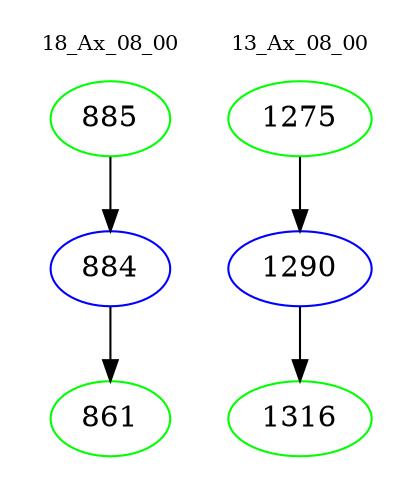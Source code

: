 digraph{
subgraph cluster_0 {
color = white
label = "18_Ax_08_00";
fontsize=10;
T0_885 [label="885", color="green"]
T0_885 -> T0_884 [color="black"]
T0_884 [label="884", color="blue"]
T0_884 -> T0_861 [color="black"]
T0_861 [label="861", color="green"]
}
subgraph cluster_1 {
color = white
label = "13_Ax_08_00";
fontsize=10;
T1_1275 [label="1275", color="green"]
T1_1275 -> T1_1290 [color="black"]
T1_1290 [label="1290", color="blue"]
T1_1290 -> T1_1316 [color="black"]
T1_1316 [label="1316", color="green"]
}
}
